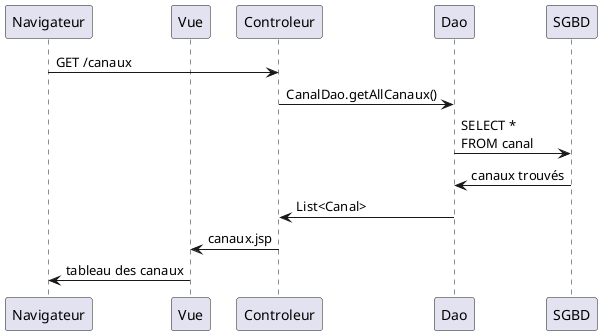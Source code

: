 @startuml 
participant Navigateur 
participant Vue  
Navigateur -> Controleur : GET /canaux 
Controleur -> Dao: CanalDao.getAllCanaux()
Dao -> SGBD: SELECT *\nFROM canal
SGBD -> Dao : canaux trouvés
Dao -> Controleur: List<Canal> 
Controleur -> Vue: canaux.jsp 
Vue -> Navigateur: tableau des canaux
@enduml
